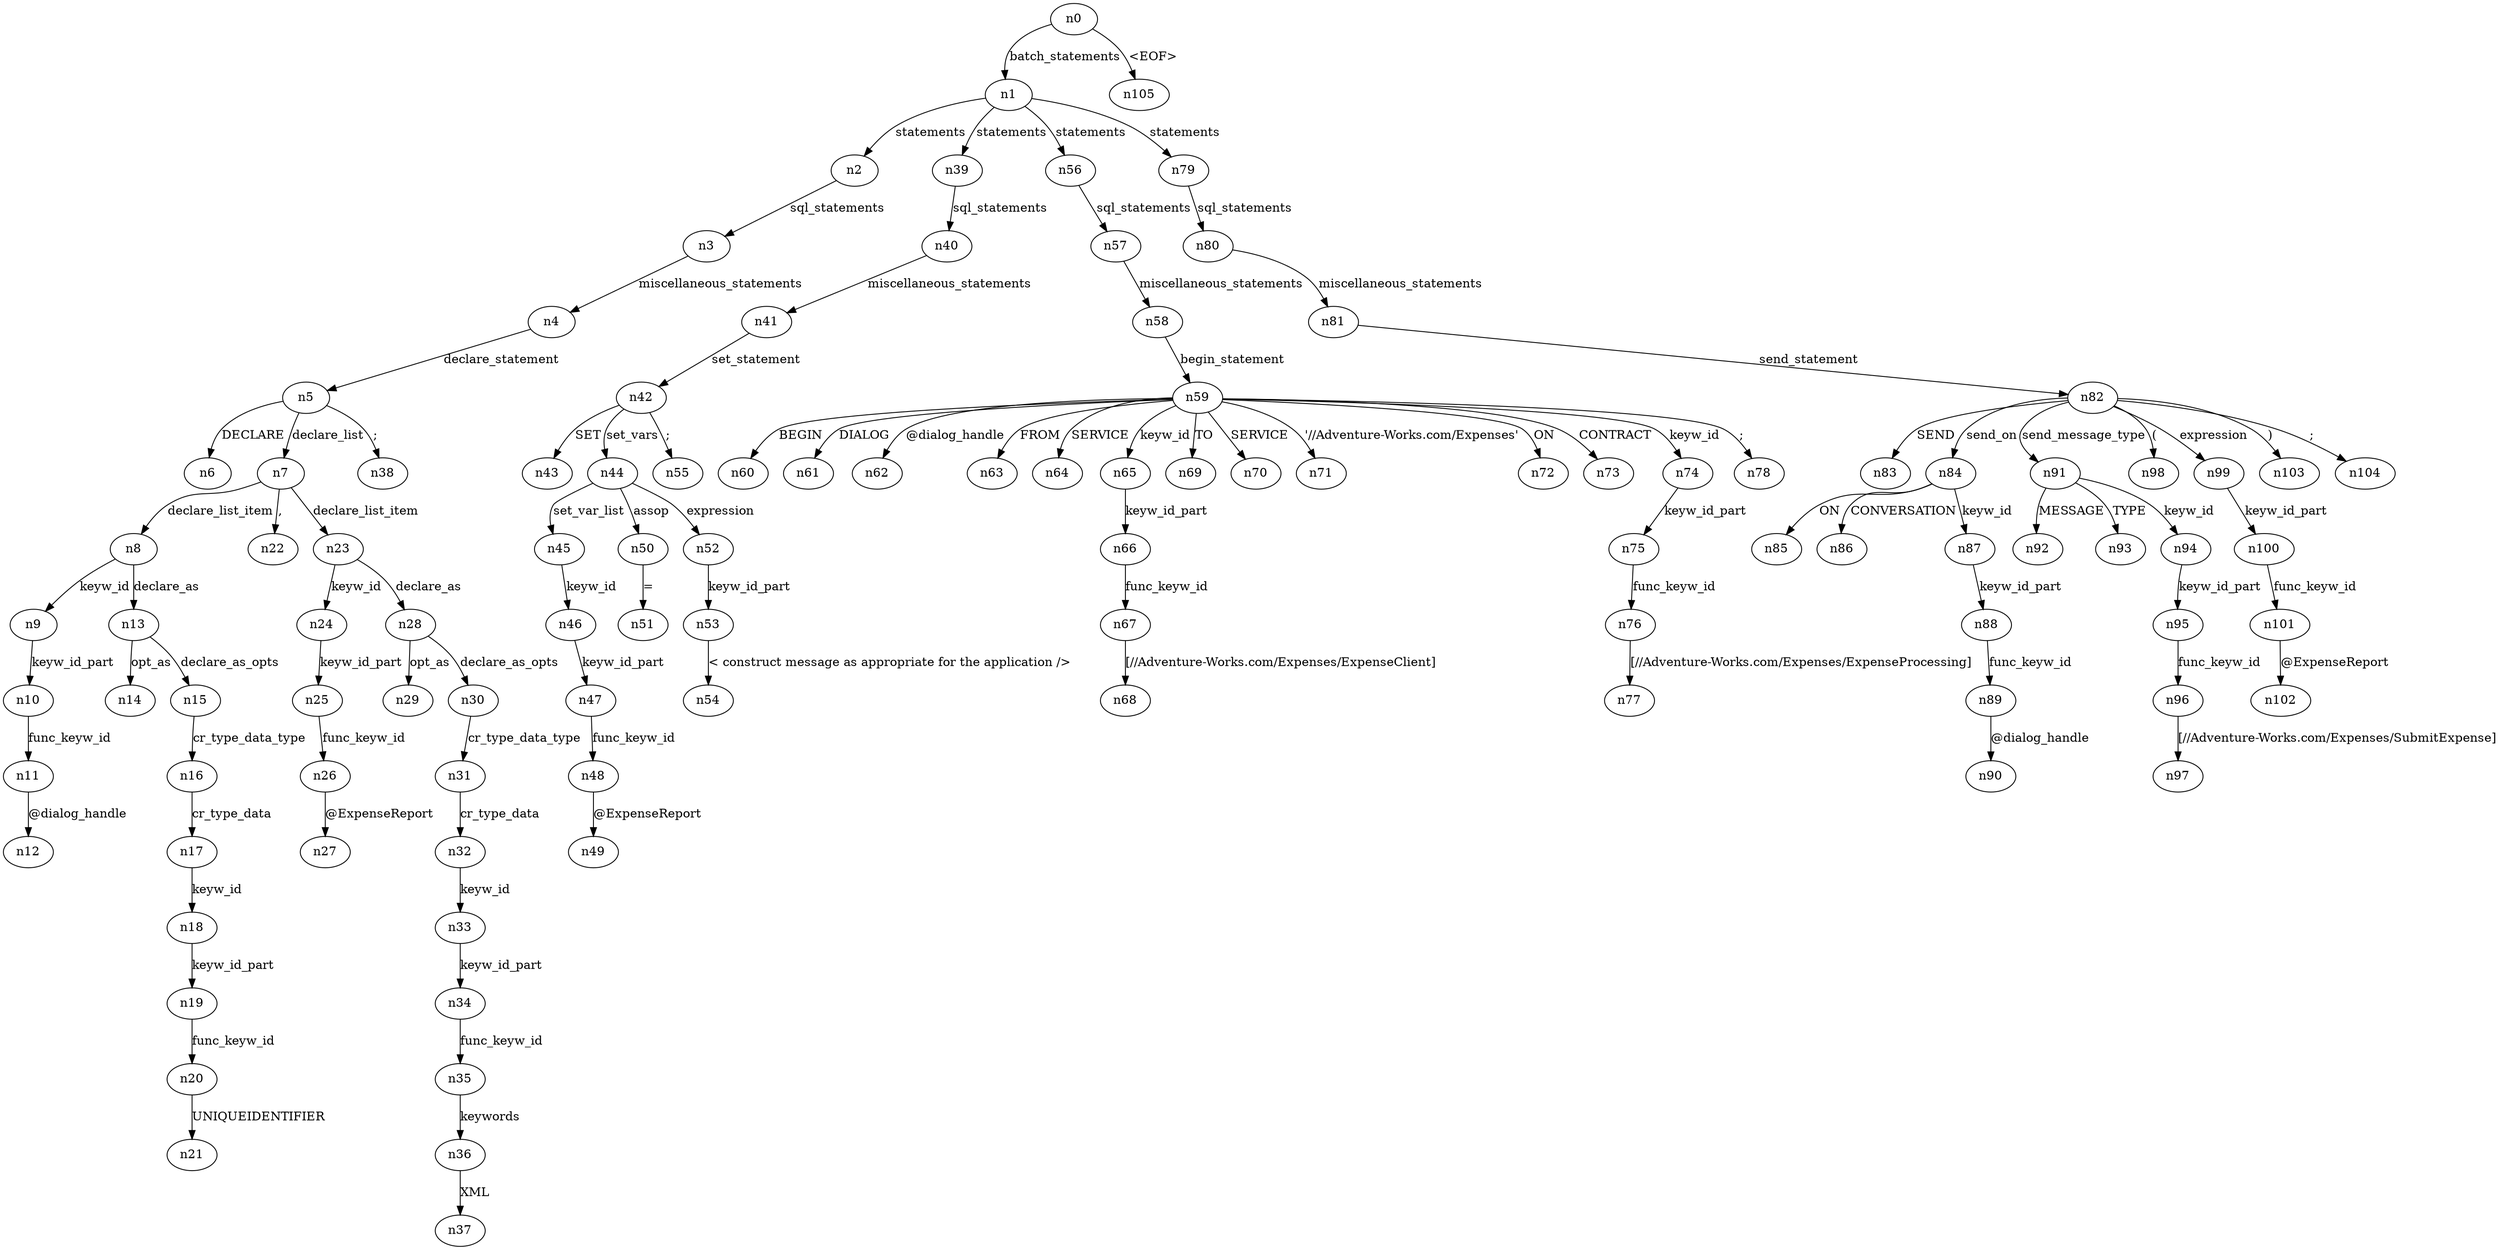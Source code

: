 digraph ParseTree {
  n0 -> n1 [label="batch_statements"];
  n1 -> n2 [label="statements"];
  n2 -> n3 [label="sql_statements"];
  n3 -> n4 [label="miscellaneous_statements"];
  n4 -> n5 [label="declare_statement"];
  n5 -> n6 [label="DECLARE"];
  n5 -> n7 [label="declare_list"];
  n7 -> n8 [label="declare_list_item"];
  n8 -> n9 [label="keyw_id"];
  n9 -> n10 [label="keyw_id_part"];
  n10 -> n11 [label="func_keyw_id"];
  n11 -> n12 [label="@dialog_handle"];
  n8 -> n13 [label="declare_as"];
  n13 -> n14 [label="opt_as"];
  n13 -> n15 [label="declare_as_opts"];
  n15 -> n16 [label="cr_type_data_type"];
  n16 -> n17 [label="cr_type_data"];
  n17 -> n18 [label="keyw_id"];
  n18 -> n19 [label="keyw_id_part"];
  n19 -> n20 [label="func_keyw_id"];
  n20 -> n21 [label="UNIQUEIDENTIFIER"];
  n7 -> n22 [label=","];
  n7 -> n23 [label="declare_list_item"];
  n23 -> n24 [label="keyw_id"];
  n24 -> n25 [label="keyw_id_part"];
  n25 -> n26 [label="func_keyw_id"];
  n26 -> n27 [label="@ExpenseReport"];
  n23 -> n28 [label="declare_as"];
  n28 -> n29 [label="opt_as"];
  n28 -> n30 [label="declare_as_opts"];
  n30 -> n31 [label="cr_type_data_type"];
  n31 -> n32 [label="cr_type_data"];
  n32 -> n33 [label="keyw_id"];
  n33 -> n34 [label="keyw_id_part"];
  n34 -> n35 [label="func_keyw_id"];
  n35 -> n36 [label="keywords"];
  n36 -> n37 [label="XML"];
  n5 -> n38 [label=";"];
  n1 -> n39 [label="statements"];
  n39 -> n40 [label="sql_statements"];
  n40 -> n41 [label="miscellaneous_statements"];
  n41 -> n42 [label="set_statement"];
  n42 -> n43 [label="SET"];
  n42 -> n44 [label="set_vars"];
  n44 -> n45 [label="set_var_list"];
  n45 -> n46 [label="keyw_id"];
  n46 -> n47 [label="keyw_id_part"];
  n47 -> n48 [label="func_keyw_id"];
  n48 -> n49 [label="@ExpenseReport"];
  n44 -> n50 [label="assop"];
  n50 -> n51 [label="="];
  n44 -> n52 [label="expression"];
  n52 -> n53 [label="keyw_id_part"];
  n53 -> n54 [label="< construct message as appropriate for the application />"];
  n42 -> n55 [label=";"];
  n1 -> n56 [label="statements"];
  n56 -> n57 [label="sql_statements"];
  n57 -> n58 [label="miscellaneous_statements"];
  n58 -> n59 [label="begin_statement"];
  n59 -> n60 [label="BEGIN"];
  n59 -> n61 [label="DIALOG"];
  n59 -> n62 [label="@dialog_handle"];
  n59 -> n63 [label="FROM"];
  n59 -> n64 [label="SERVICE"];
  n59 -> n65 [label="keyw_id"];
  n65 -> n66 [label="keyw_id_part"];
  n66 -> n67 [label="func_keyw_id"];
  n67 -> n68 [label="[//Adventure-Works.com/Expenses/ExpenseClient]"];
  n59 -> n69 [label="TO"];
  n59 -> n70 [label="SERVICE"];
  n59 -> n71 [label="'//Adventure-Works.com/Expenses'"];
  n59 -> n72 [label="ON"];
  n59 -> n73 [label="CONTRACT"];
  n59 -> n74 [label="keyw_id"];
  n74 -> n75 [label="keyw_id_part"];
  n75 -> n76 [label="func_keyw_id"];
  n76 -> n77 [label="[//Adventure-Works.com/Expenses/ExpenseProcessing]"];
  n59 -> n78 [label=";"];
  n1 -> n79 [label="statements"];
  n79 -> n80 [label="sql_statements"];
  n80 -> n81 [label="miscellaneous_statements"];
  n81 -> n82 [label="send_statement"];
  n82 -> n83 [label="SEND"];
  n82 -> n84 [label="send_on"];
  n84 -> n85 [label="ON"];
  n84 -> n86 [label="CONVERSATION"];
  n84 -> n87 [label="keyw_id"];
  n87 -> n88 [label="keyw_id_part"];
  n88 -> n89 [label="func_keyw_id"];
  n89 -> n90 [label="@dialog_handle"];
  n82 -> n91 [label="send_message_type"];
  n91 -> n92 [label="MESSAGE"];
  n91 -> n93 [label="TYPE"];
  n91 -> n94 [label="keyw_id"];
  n94 -> n95 [label="keyw_id_part"];
  n95 -> n96 [label="func_keyw_id"];
  n96 -> n97 [label="[//Adventure-Works.com/Expenses/SubmitExpense]"];
  n82 -> n98 [label="("];
  n82 -> n99 [label="expression"];
  n99 -> n100 [label="keyw_id_part"];
  n100 -> n101 [label="func_keyw_id"];
  n101 -> n102 [label="@ExpenseReport"];
  n82 -> n103 [label=")"];
  n82 -> n104 [label=";"];
  n0 -> n105 [label="<EOF>"];
}